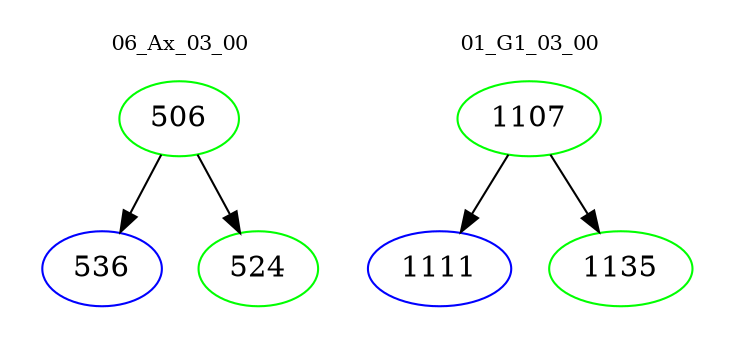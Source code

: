 digraph{
subgraph cluster_0 {
color = white
label = "06_Ax_03_00";
fontsize=10;
T0_506 [label="506", color="green"]
T0_506 -> T0_536 [color="black"]
T0_536 [label="536", color="blue"]
T0_506 -> T0_524 [color="black"]
T0_524 [label="524", color="green"]
}
subgraph cluster_1 {
color = white
label = "01_G1_03_00";
fontsize=10;
T1_1107 [label="1107", color="green"]
T1_1107 -> T1_1111 [color="black"]
T1_1111 [label="1111", color="blue"]
T1_1107 -> T1_1135 [color="black"]
T1_1135 [label="1135", color="green"]
}
}
